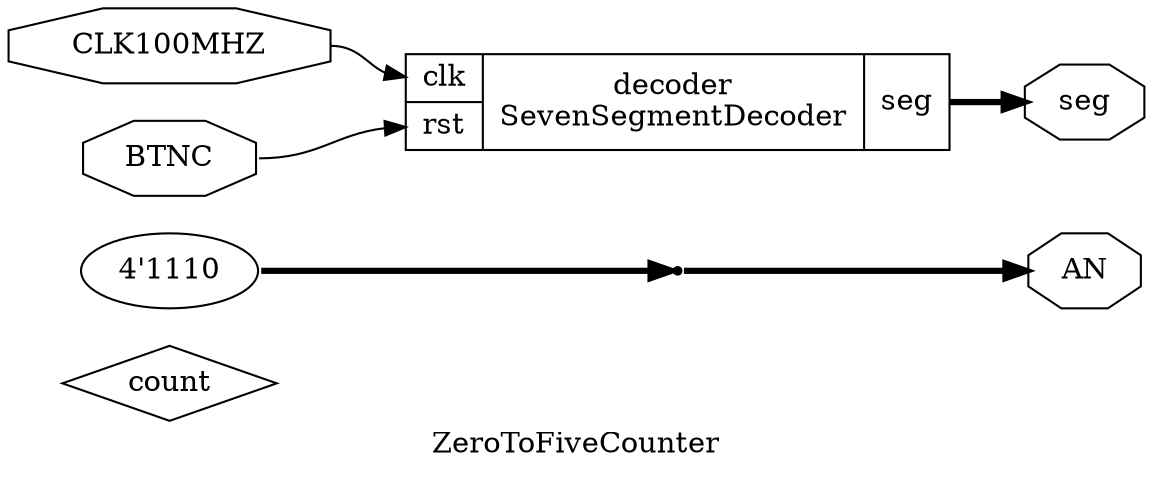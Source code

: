 digraph "ZeroToFiveCounter" {
label="ZeroToFiveCounter";
rankdir="LR";
remincross=true;
n1 [ shape=diamond, label="count", color="black", fontcolor="black" ];
n2 [ shape=octagon, label="AN", color="black", fontcolor="black" ];
n3 [ shape=octagon, label="seg", color="black", fontcolor="black" ];
n4 [ shape=octagon, label="BTNC", color="black", fontcolor="black" ];
n5 [ shape=octagon, label="CLK100MHZ", color="black", fontcolor="black" ];
c8 [ shape=record, label="{{<p6> clk|<p7> rst}|decoder\nSevenSegmentDecoder|{<p3> seg}}",  ];
v0 [ label="4'1110" ];
x1 [shape=point, ];
x1:e -> n2:w [color="black", fontcolor="black", style="setlinewidth(3)", label=""];
c8:p3:e -> n3:w [color="black", fontcolor="black", style="setlinewidth(3)", label=""];
n4:e -> c8:p7:w [color="black", fontcolor="black", label=""];
n5:e -> c8:p6:w [color="black", fontcolor="black", label=""];
v0:e -> x1:w [color="black", fontcolor="black", style="setlinewidth(3)", label=""];
}
